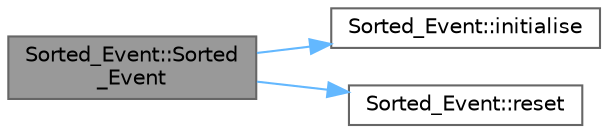 digraph "Sorted_Event::Sorted_Event"
{
 // LATEX_PDF_SIZE
  bgcolor="transparent";
  edge [fontname=Helvetica,fontsize=10,labelfontname=Helvetica,labelfontsize=10];
  node [fontname=Helvetica,fontsize=10,shape=box,height=0.2,width=0.4];
  rankdir="LR";
  Node1 [id="Node000001",label="Sorted_Event::Sorted\l_Event",height=0.2,width=0.4,color="gray40", fillcolor="grey60", style="filled", fontcolor="black",tooltip=" "];
  Node1 -> Node2 [id="edge1_Node000001_Node000002",color="steelblue1",style="solid",tooltip=" "];
  Node2 [id="Node000002",label="Sorted_Event::initialise",height=0.2,width=0.4,color="grey40", fillcolor="white", style="filled",URL="$class_sorted___event.html#afc0b469d164d06c59dd19b580202ac2b",tooltip=" "];
  Node1 -> Node3 [id="edge2_Node000001_Node000003",color="steelblue1",style="solid",tooltip=" "];
  Node3 [id="Node000003",label="Sorted_Event::reset",height=0.2,width=0.4,color="grey40", fillcolor="white", style="filled",URL="$class_sorted___event.html#a9d502b0a90b38c3a02d1d12e19818231",tooltip=" "];
}
